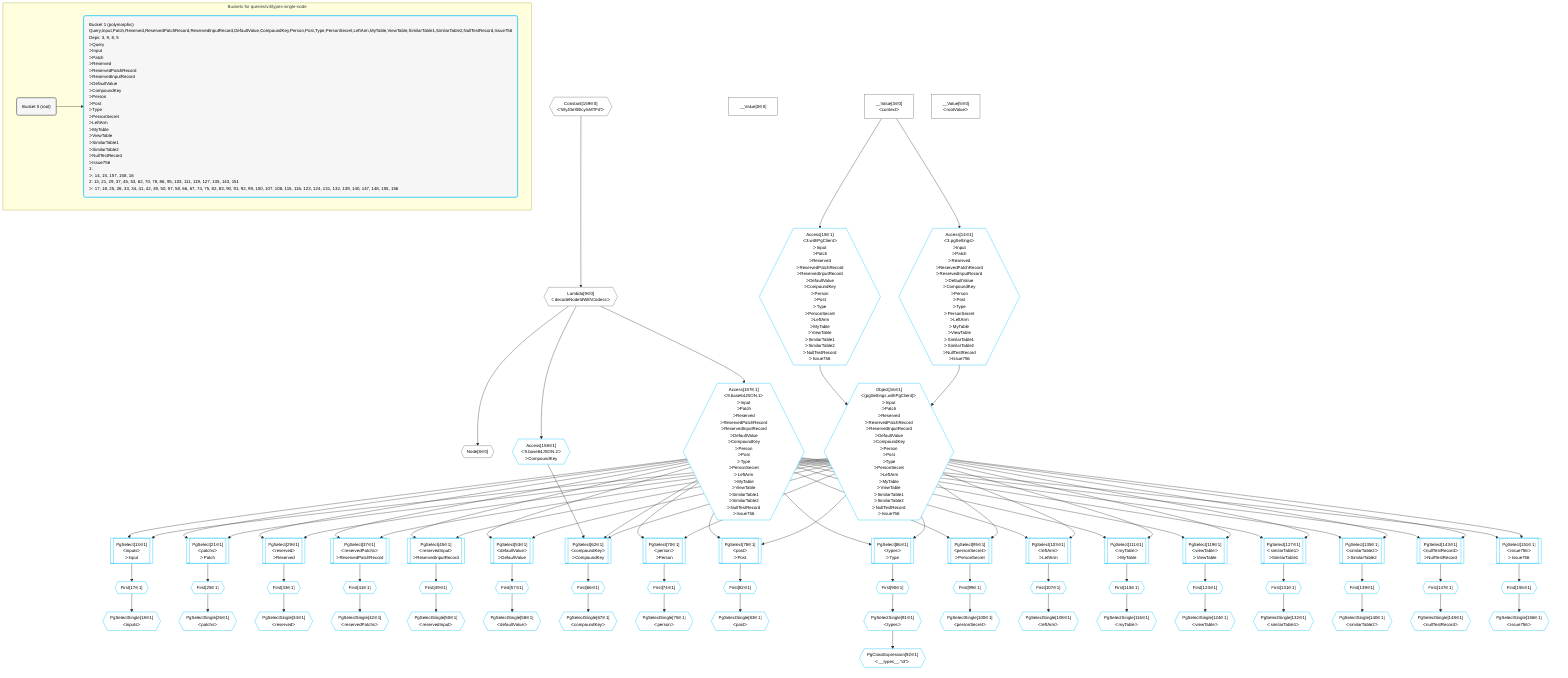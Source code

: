 %%{init: {'themeVariables': { 'fontSize': '12px'}}}%%
graph TD
    classDef path fill:#eee,stroke:#000,color:#000
    classDef plan fill:#fff,stroke-width:1px,color:#000
    classDef itemplan fill:#fff,stroke-width:2px,color:#000
    classDef unbatchedplan fill:#dff,stroke-width:1px,color:#000
    classDef sideeffectplan fill:#fcc,stroke-width:2px,color:#000
    classDef bucket fill:#f6f6f6,color:#000,stroke-width:2px,text-align:left


    %% plan dependencies
    Lambda9{{"Lambda[9∈0]<br />ᐸdecodeNodeIdWithCodecsᐳ"}}:::plan
    Constant159{{"Constant[159∈0]<br />ᐸ'WyJ0eXBlcyIsMTFd'ᐳ"}}:::plan
    Constant159 --> Lambda9
    Node8{{"Node[8∈0]"}}:::plan
    Lambda9 --> Node8
    __Value0["__Value[0∈0]"]:::plan
    __Value3["__Value[3∈0]<br />ᐸcontextᐳ"]:::plan
    __Value5["__Value[5∈0]<br />ᐸrootValueᐳ"]:::plan
    PgSelect62[["PgSelect[62∈1]<br />ᐸcompoundKeyᐳ<br />ᐳCompoundKey"]]:::plan
    Object16{{"Object[16∈1]<br />ᐸ{pgSettings,withPgClient}ᐳ<br />ᐳInput<br />ᐳPatch<br />ᐳReserved<br />ᐳReservedPatchRecord<br />ᐳReservedInputRecord<br />ᐳDefaultValue<br />ᐳCompoundKey<br />ᐳPerson<br />ᐳPost<br />ᐳType<br />ᐳPersonSecret<br />ᐳLeftArm<br />ᐳMyTable<br />ᐳViewTable<br />ᐳSimilarTable1<br />ᐳSimilarTable2<br />ᐳNullTestRecord<br />ᐳIssue756"}}:::plan
    Access157{{"Access[157∈1]<br />ᐸ9.base64JSON.1ᐳ<br />ᐳInput<br />ᐳPatch<br />ᐳReserved<br />ᐳReservedPatchRecord<br />ᐳReservedInputRecord<br />ᐳDefaultValue<br />ᐳCompoundKey<br />ᐳPerson<br />ᐳPost<br />ᐳType<br />ᐳPersonSecret<br />ᐳLeftArm<br />ᐳMyTable<br />ᐳViewTable<br />ᐳSimilarTable1<br />ᐳSimilarTable2<br />ᐳNullTestRecord<br />ᐳIssue756"}}:::plan
    Access158{{"Access[158∈1]<br />ᐸ9.base64JSON.2ᐳ<br />ᐳCompoundKey"}}:::plan
    Object16 & Access157 & Access158 --> PgSelect62
    Access14{{"Access[14∈1]<br />ᐸ3.pgSettingsᐳ<br />ᐳInput<br />ᐳPatch<br />ᐳReserved<br />ᐳReservedPatchRecord<br />ᐳReservedInputRecord<br />ᐳDefaultValue<br />ᐳCompoundKey<br />ᐳPerson<br />ᐳPost<br />ᐳType<br />ᐳPersonSecret<br />ᐳLeftArm<br />ᐳMyTable<br />ᐳViewTable<br />ᐳSimilarTable1<br />ᐳSimilarTable2<br />ᐳNullTestRecord<br />ᐳIssue756"}}:::plan
    Access15{{"Access[15∈1]<br />ᐸ3.withPgClientᐳ<br />ᐳInput<br />ᐳPatch<br />ᐳReserved<br />ᐳReservedPatchRecord<br />ᐳReservedInputRecord<br />ᐳDefaultValue<br />ᐳCompoundKey<br />ᐳPerson<br />ᐳPost<br />ᐳType<br />ᐳPersonSecret<br />ᐳLeftArm<br />ᐳMyTable<br />ᐳViewTable<br />ᐳSimilarTable1<br />ᐳSimilarTable2<br />ᐳNullTestRecord<br />ᐳIssue756"}}:::plan
    Access14 & Access15 --> Object16
    PgSelect13[["PgSelect[13∈1]<br />ᐸinputsᐳ<br />ᐳInput"]]:::plan
    Object16 & Access157 --> PgSelect13
    PgSelect21[["PgSelect[21∈1]<br />ᐸpatchsᐳ<br />ᐳPatch"]]:::plan
    Object16 & Access157 --> PgSelect21
    PgSelect29[["PgSelect[29∈1]<br />ᐸreservedᐳ<br />ᐳReserved"]]:::plan
    Object16 & Access157 --> PgSelect29
    PgSelect37[["PgSelect[37∈1]<br />ᐸreservedPatchsᐳ<br />ᐳReservedPatchRecord"]]:::plan
    Object16 & Access157 --> PgSelect37
    PgSelect45[["PgSelect[45∈1]<br />ᐸreservedInputᐳ<br />ᐳReservedInputRecord"]]:::plan
    Object16 & Access157 --> PgSelect45
    PgSelect53[["PgSelect[53∈1]<br />ᐸdefaultValueᐳ<br />ᐳDefaultValue"]]:::plan
    Object16 & Access157 --> PgSelect53
    PgSelect70[["PgSelect[70∈1]<br />ᐸpersonᐳ<br />ᐳPerson"]]:::plan
    Object16 & Access157 --> PgSelect70
    PgSelect78[["PgSelect[78∈1]<br />ᐸpostᐳ<br />ᐳPost"]]:::plan
    Object16 & Access157 --> PgSelect78
    PgSelect86[["PgSelect[86∈1]<br />ᐸtypesᐳ<br />ᐳType"]]:::plan
    Object16 & Access157 --> PgSelect86
    PgSelect95[["PgSelect[95∈1]<br />ᐸpersonSecretᐳ<br />ᐳPersonSecret"]]:::plan
    Object16 & Access157 --> PgSelect95
    PgSelect103[["PgSelect[103∈1]<br />ᐸleftArmᐳ<br />ᐳLeftArm"]]:::plan
    Object16 & Access157 --> PgSelect103
    PgSelect111[["PgSelect[111∈1]<br />ᐸmyTableᐳ<br />ᐳMyTable"]]:::plan
    Object16 & Access157 --> PgSelect111
    PgSelect119[["PgSelect[119∈1]<br />ᐸviewTableᐳ<br />ᐳViewTable"]]:::plan
    Object16 & Access157 --> PgSelect119
    PgSelect127[["PgSelect[127∈1]<br />ᐸsimilarTable1ᐳ<br />ᐳSimilarTable1"]]:::plan
    Object16 & Access157 --> PgSelect127
    PgSelect135[["PgSelect[135∈1]<br />ᐸsimilarTable2ᐳ<br />ᐳSimilarTable2"]]:::plan
    Object16 & Access157 --> PgSelect135
    PgSelect143[["PgSelect[143∈1]<br />ᐸnullTestRecordᐳ<br />ᐳNullTestRecord"]]:::plan
    Object16 & Access157 --> PgSelect143
    PgSelect151[["PgSelect[151∈1]<br />ᐸissue756ᐳ<br />ᐳIssue756"]]:::plan
    Object16 & Access157 --> PgSelect151
    __Value3 --> Access14
    __Value3 --> Access15
    Lambda9 --> Access157
    First17{{"First[17∈1]"}}:::plan
    PgSelect13 --> First17
    PgSelectSingle18{{"PgSelectSingle[18∈1]<br />ᐸinputsᐳ"}}:::plan
    First17 --> PgSelectSingle18
    First25{{"First[25∈1]"}}:::plan
    PgSelect21 --> First25
    PgSelectSingle26{{"PgSelectSingle[26∈1]<br />ᐸpatchsᐳ"}}:::plan
    First25 --> PgSelectSingle26
    First33{{"First[33∈1]"}}:::plan
    PgSelect29 --> First33
    PgSelectSingle34{{"PgSelectSingle[34∈1]<br />ᐸreservedᐳ"}}:::plan
    First33 --> PgSelectSingle34
    First41{{"First[41∈1]"}}:::plan
    PgSelect37 --> First41
    PgSelectSingle42{{"PgSelectSingle[42∈1]<br />ᐸreservedPatchsᐳ"}}:::plan
    First41 --> PgSelectSingle42
    First49{{"First[49∈1]"}}:::plan
    PgSelect45 --> First49
    PgSelectSingle50{{"PgSelectSingle[50∈1]<br />ᐸreservedInputᐳ"}}:::plan
    First49 --> PgSelectSingle50
    First57{{"First[57∈1]"}}:::plan
    PgSelect53 --> First57
    PgSelectSingle58{{"PgSelectSingle[58∈1]<br />ᐸdefaultValueᐳ"}}:::plan
    First57 --> PgSelectSingle58
    Lambda9 --> Access158
    First66{{"First[66∈1]"}}:::plan
    PgSelect62 --> First66
    PgSelectSingle67{{"PgSelectSingle[67∈1]<br />ᐸcompoundKeyᐳ"}}:::plan
    First66 --> PgSelectSingle67
    First74{{"First[74∈1]"}}:::plan
    PgSelect70 --> First74
    PgSelectSingle75{{"PgSelectSingle[75∈1]<br />ᐸpersonᐳ"}}:::plan
    First74 --> PgSelectSingle75
    First82{{"First[82∈1]"}}:::plan
    PgSelect78 --> First82
    PgSelectSingle83{{"PgSelectSingle[83∈1]<br />ᐸpostᐳ"}}:::plan
    First82 --> PgSelectSingle83
    First90{{"First[90∈1]"}}:::plan
    PgSelect86 --> First90
    PgSelectSingle91{{"PgSelectSingle[91∈1]<br />ᐸtypesᐳ"}}:::plan
    First90 --> PgSelectSingle91
    PgClassExpression92{{"PgClassExpression[92∈1]<br />ᐸ__types__.”id”ᐳ"}}:::plan
    PgSelectSingle91 --> PgClassExpression92
    First99{{"First[99∈1]"}}:::plan
    PgSelect95 --> First99
    PgSelectSingle100{{"PgSelectSingle[100∈1]<br />ᐸpersonSecretᐳ"}}:::plan
    First99 --> PgSelectSingle100
    First107{{"First[107∈1]"}}:::plan
    PgSelect103 --> First107
    PgSelectSingle108{{"PgSelectSingle[108∈1]<br />ᐸleftArmᐳ"}}:::plan
    First107 --> PgSelectSingle108
    First115{{"First[115∈1]"}}:::plan
    PgSelect111 --> First115
    PgSelectSingle116{{"PgSelectSingle[116∈1]<br />ᐸmyTableᐳ"}}:::plan
    First115 --> PgSelectSingle116
    First123{{"First[123∈1]"}}:::plan
    PgSelect119 --> First123
    PgSelectSingle124{{"PgSelectSingle[124∈1]<br />ᐸviewTableᐳ"}}:::plan
    First123 --> PgSelectSingle124
    First131{{"First[131∈1]"}}:::plan
    PgSelect127 --> First131
    PgSelectSingle132{{"PgSelectSingle[132∈1]<br />ᐸsimilarTable1ᐳ"}}:::plan
    First131 --> PgSelectSingle132
    First139{{"First[139∈1]"}}:::plan
    PgSelect135 --> First139
    PgSelectSingle140{{"PgSelectSingle[140∈1]<br />ᐸsimilarTable2ᐳ"}}:::plan
    First139 --> PgSelectSingle140
    First147{{"First[147∈1]"}}:::plan
    PgSelect143 --> First147
    PgSelectSingle148{{"PgSelectSingle[148∈1]<br />ᐸnullTestRecordᐳ"}}:::plan
    First147 --> PgSelectSingle148
    First155{{"First[155∈1]"}}:::plan
    PgSelect151 --> First155
    PgSelectSingle156{{"PgSelectSingle[156∈1]<br />ᐸissue756ᐳ"}}:::plan
    First155 --> PgSelectSingle156

    %% define steps

    subgraph "Buckets for queries/v4/types-single-node"
    Bucket0("Bucket 0 (root)"):::bucket
    classDef bucket0 stroke:#696969
    class Bucket0,__Value0,__Value3,__Value5,Node8,Lambda9,Constant159 bucket0
    Bucket1("Bucket 1 (polymorphic)<br />Query,Input,Patch,Reserved,ReservedPatchRecord,ReservedInputRecord,DefaultValue,CompoundKey,Person,Post,Type,PersonSecret,LeftArm,MyTable,ViewTable,SimilarTable1,SimilarTable2,NullTestRecord,Issue756<br />Deps: 3, 9, 8, 5<br />ᐳQuery<br />ᐳInput<br />ᐳPatch<br />ᐳReserved<br />ᐳReservedPatchRecord<br />ᐳReservedInputRecord<br />ᐳDefaultValue<br />ᐳCompoundKey<br />ᐳPerson<br />ᐳPost<br />ᐳType<br />ᐳPersonSecret<br />ᐳLeftArm<br />ᐳMyTable<br />ᐳViewTable<br />ᐳSimilarTable1<br />ᐳSimilarTable2<br />ᐳNullTestRecord<br />ᐳIssue756<br />1: <br />ᐳ: 14, 15, 157, 158, 16<br />2: 13, 21, 29, 37, 45, 53, 62, 70, 78, 86, 95, 103, 111, 119, 127, 135, 143, 151<br />ᐳ: 17, 18, 25, 26, 33, 34, 41, 42, 49, 50, 57, 58, 66, 67, 74, 75, 82, 83, 90, 91, 92, 99, 100, 107, 108, 115, 116, 123, 124, 131, 132, 139, 140, 147, 148, 155, 156"):::bucket
    classDef bucket1 stroke:#00bfff
    class Bucket1,PgSelect13,Access14,Access15,Object16,First17,PgSelectSingle18,PgSelect21,First25,PgSelectSingle26,PgSelect29,First33,PgSelectSingle34,PgSelect37,First41,PgSelectSingle42,PgSelect45,First49,PgSelectSingle50,PgSelect53,First57,PgSelectSingle58,PgSelect62,First66,PgSelectSingle67,PgSelect70,First74,PgSelectSingle75,PgSelect78,First82,PgSelectSingle83,PgSelect86,First90,PgSelectSingle91,PgClassExpression92,PgSelect95,First99,PgSelectSingle100,PgSelect103,First107,PgSelectSingle108,PgSelect111,First115,PgSelectSingle116,PgSelect119,First123,PgSelectSingle124,PgSelect127,First131,PgSelectSingle132,PgSelect135,First139,PgSelectSingle140,PgSelect143,First147,PgSelectSingle148,PgSelect151,First155,PgSelectSingle156,Access157,Access158 bucket1
    Bucket0 --> Bucket1
    end